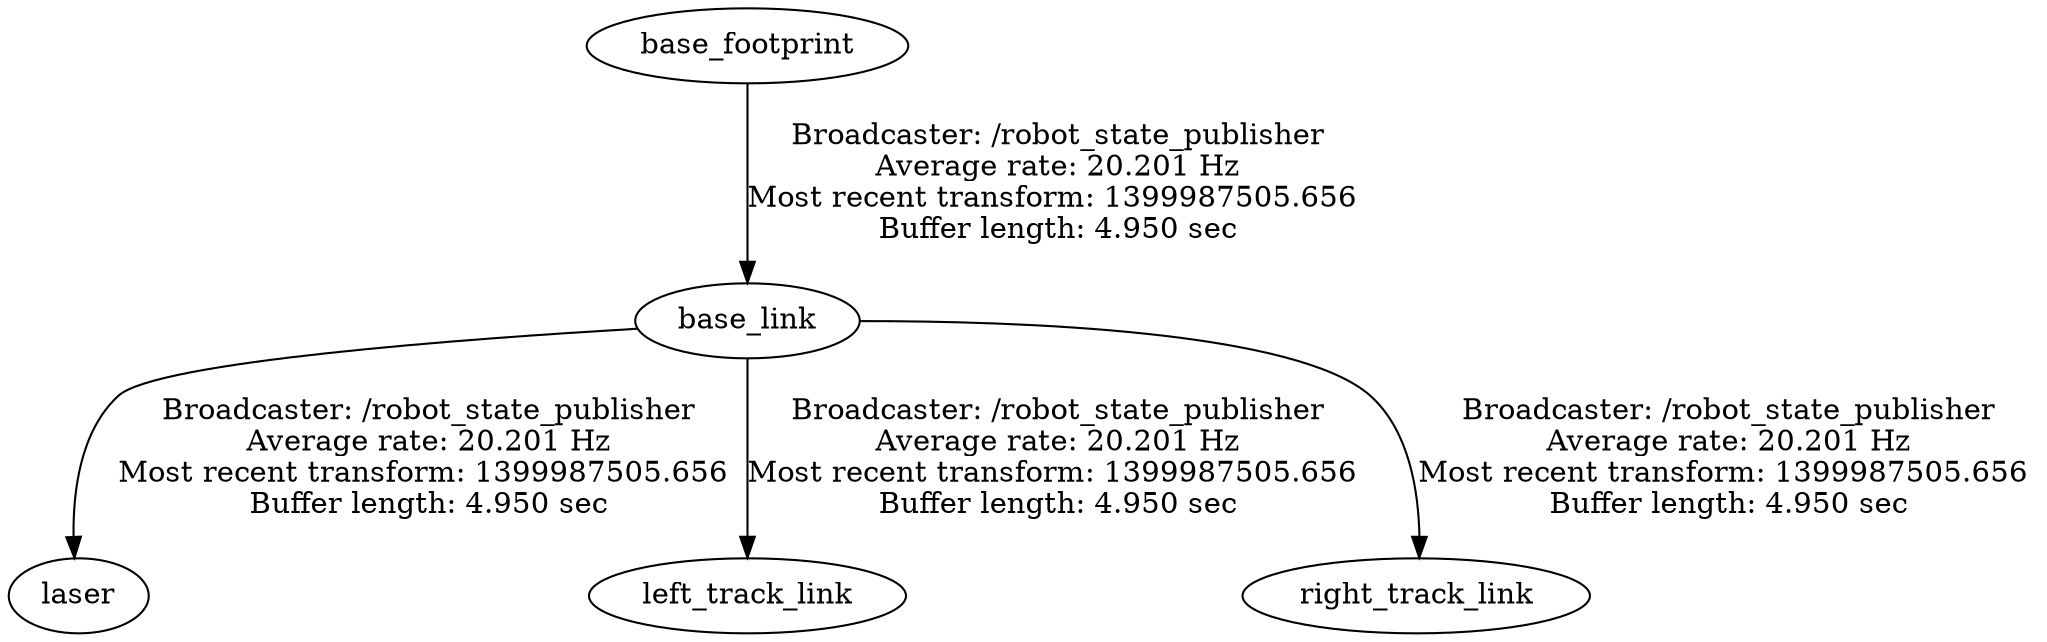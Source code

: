 digraph G {
"base_footprint" -> "base_link"[label="Broadcaster: /robot_state_publisher\nAverage rate: 20.201 Hz\nMost recent transform: 1399987505.656 \nBuffer length: 4.950 sec\n"];
"base_link" -> "laser"[label="Broadcaster: /robot_state_publisher\nAverage rate: 20.201 Hz\nMost recent transform: 1399987505.656 \nBuffer length: 4.950 sec\n"];
"base_link" -> "left_track_link"[label="Broadcaster: /robot_state_publisher\nAverage rate: 20.201 Hz\nMost recent transform: 1399987505.656 \nBuffer length: 4.950 sec\n"];
"base_link" -> "right_track_link"[label="Broadcaster: /robot_state_publisher\nAverage rate: 20.201 Hz\nMost recent transform: 1399987505.656 \nBuffer length: 4.950 sec\n"];
}
